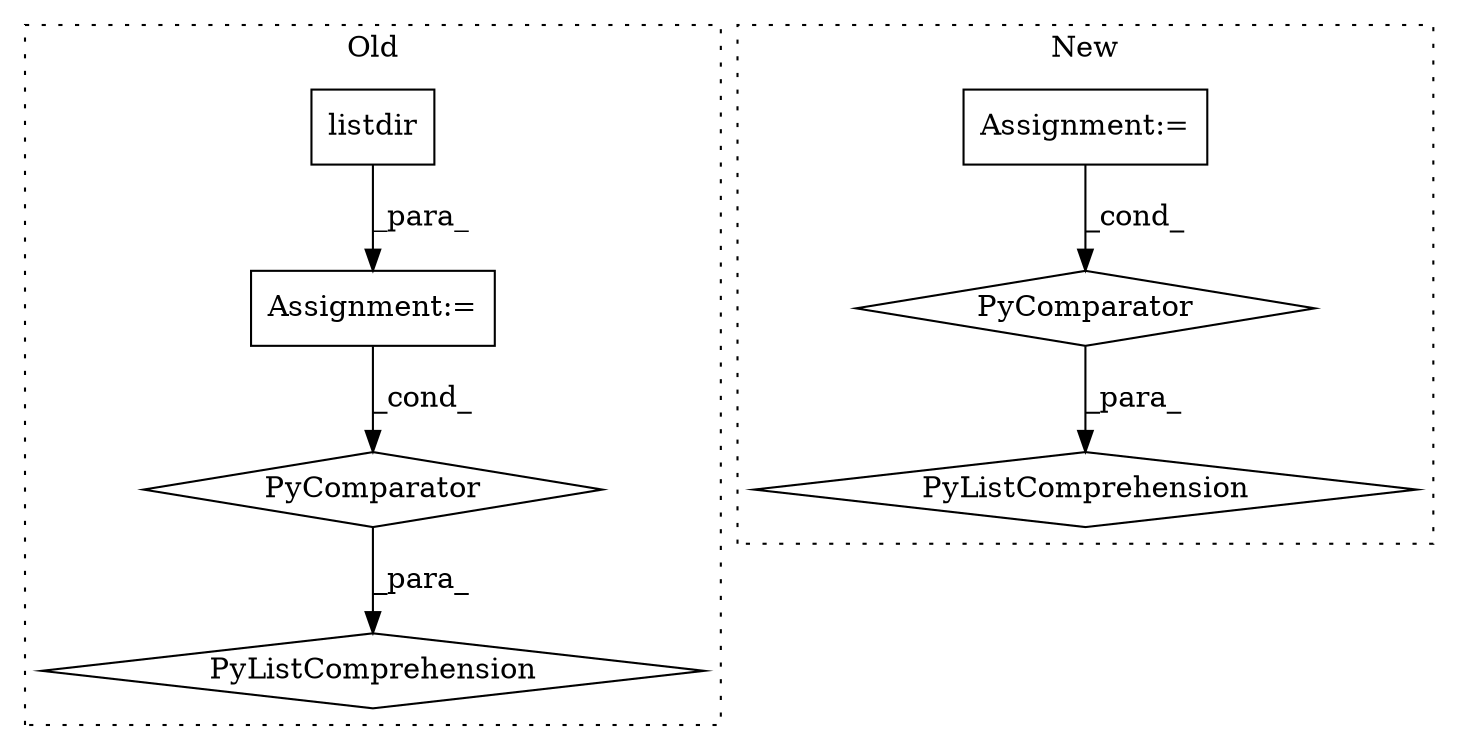 digraph G {
subgraph cluster0 {
1 [label="listdir" a="32" s="10885,10910" l="8,1" shape="box"];
3 [label="PyComparator" a="113" s="10875" l="63" shape="diamond"];
6 [label="Assignment:=" a="7" s="10875" l="63" shape="box"];
7 [label="PyListComprehension" a="109" s="10813" l="133" shape="diamond"];
label = "Old";
style="dotted";
}
subgraph cluster1 {
2 [label="PyListComprehension" a="109" s="10844" l="172" shape="diamond"];
4 [label="PyComparator" a="113" s="10962" l="46" shape="diamond"];
5 [label="Assignment:=" a="7" s="10962" l="46" shape="box"];
label = "New";
style="dotted";
}
1 -> 6 [label="_para_"];
3 -> 7 [label="_para_"];
4 -> 2 [label="_para_"];
5 -> 4 [label="_cond_"];
6 -> 3 [label="_cond_"];
}